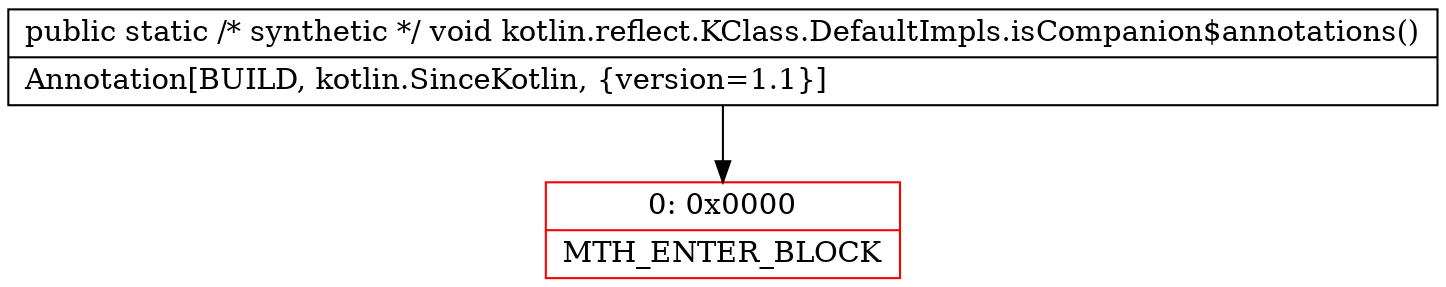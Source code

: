 digraph "CFG forkotlin.reflect.KClass.DefaultImpls.isCompanion$annotations()V" {
subgraph cluster_Region_1488171939 {
label = "R(0)";
node [shape=record,color=blue];
}
Node_0 [shape=record,color=red,label="{0\:\ 0x0000|MTH_ENTER_BLOCK\l}"];
MethodNode[shape=record,label="{public static \/* synthetic *\/ void kotlin.reflect.KClass.DefaultImpls.isCompanion$annotations()  | Annotation[BUILD, kotlin.SinceKotlin, \{version=1.1\}]\l}"];
MethodNode -> Node_0;
}

